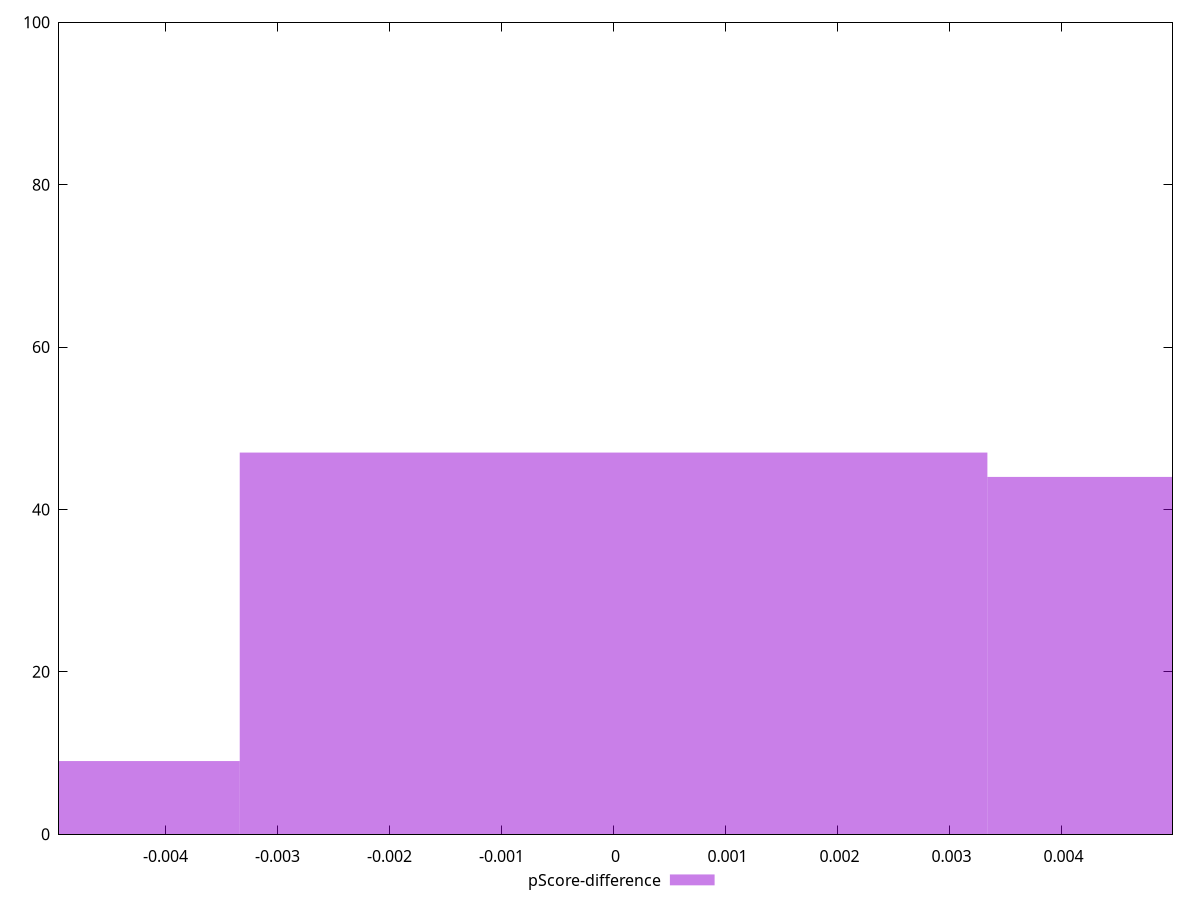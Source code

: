 reset

$pScoreDifference <<EOF
0 47
0.006675983421981421 44
-0.006675983421981421 9
EOF

set key outside below
set boxwidth 0.006675983421981421
set xrange [-0.004951690345931903:0.004990820353043657]
set yrange [0:100]
set trange [0:100]
set style fill transparent solid 0.5 noborder
set terminal svg size 640, 490 enhanced background rgb 'white'
set output "report_00019_2021-02-10T18-14-37.922Z//interactive/samples/pages+cached+noadtech+nomedia/pScore-difference/histogram.svg"

plot $pScoreDifference title "pScore-difference" with boxes

reset
